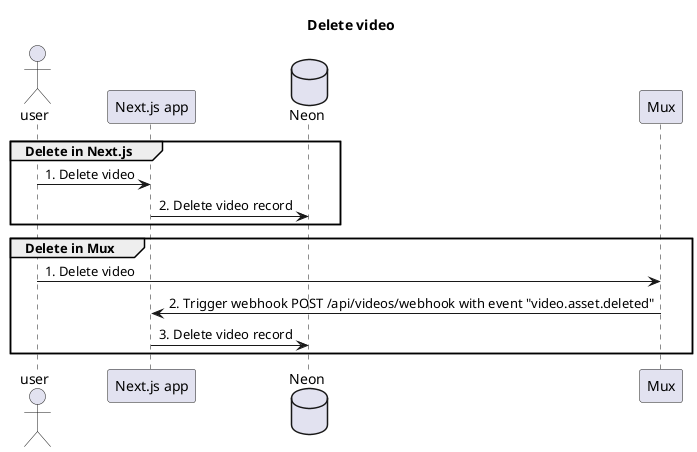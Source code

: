 @startuml delete-video
title Delete video

actor user
participant "Next.js app" as next
database Neon as db
participant Mux as mux

group Delete in Next.js
    user -> next : 1. Delete video
    next -> db : 2. Delete video record
end

group Delete in Mux
    user -> mux : 1. Delete video
    mux -> next : 2. Trigger webhook POST /api/videos/webhook with event "video.asset.deleted"
    next -> db : 3. Delete video record
end
@enduml